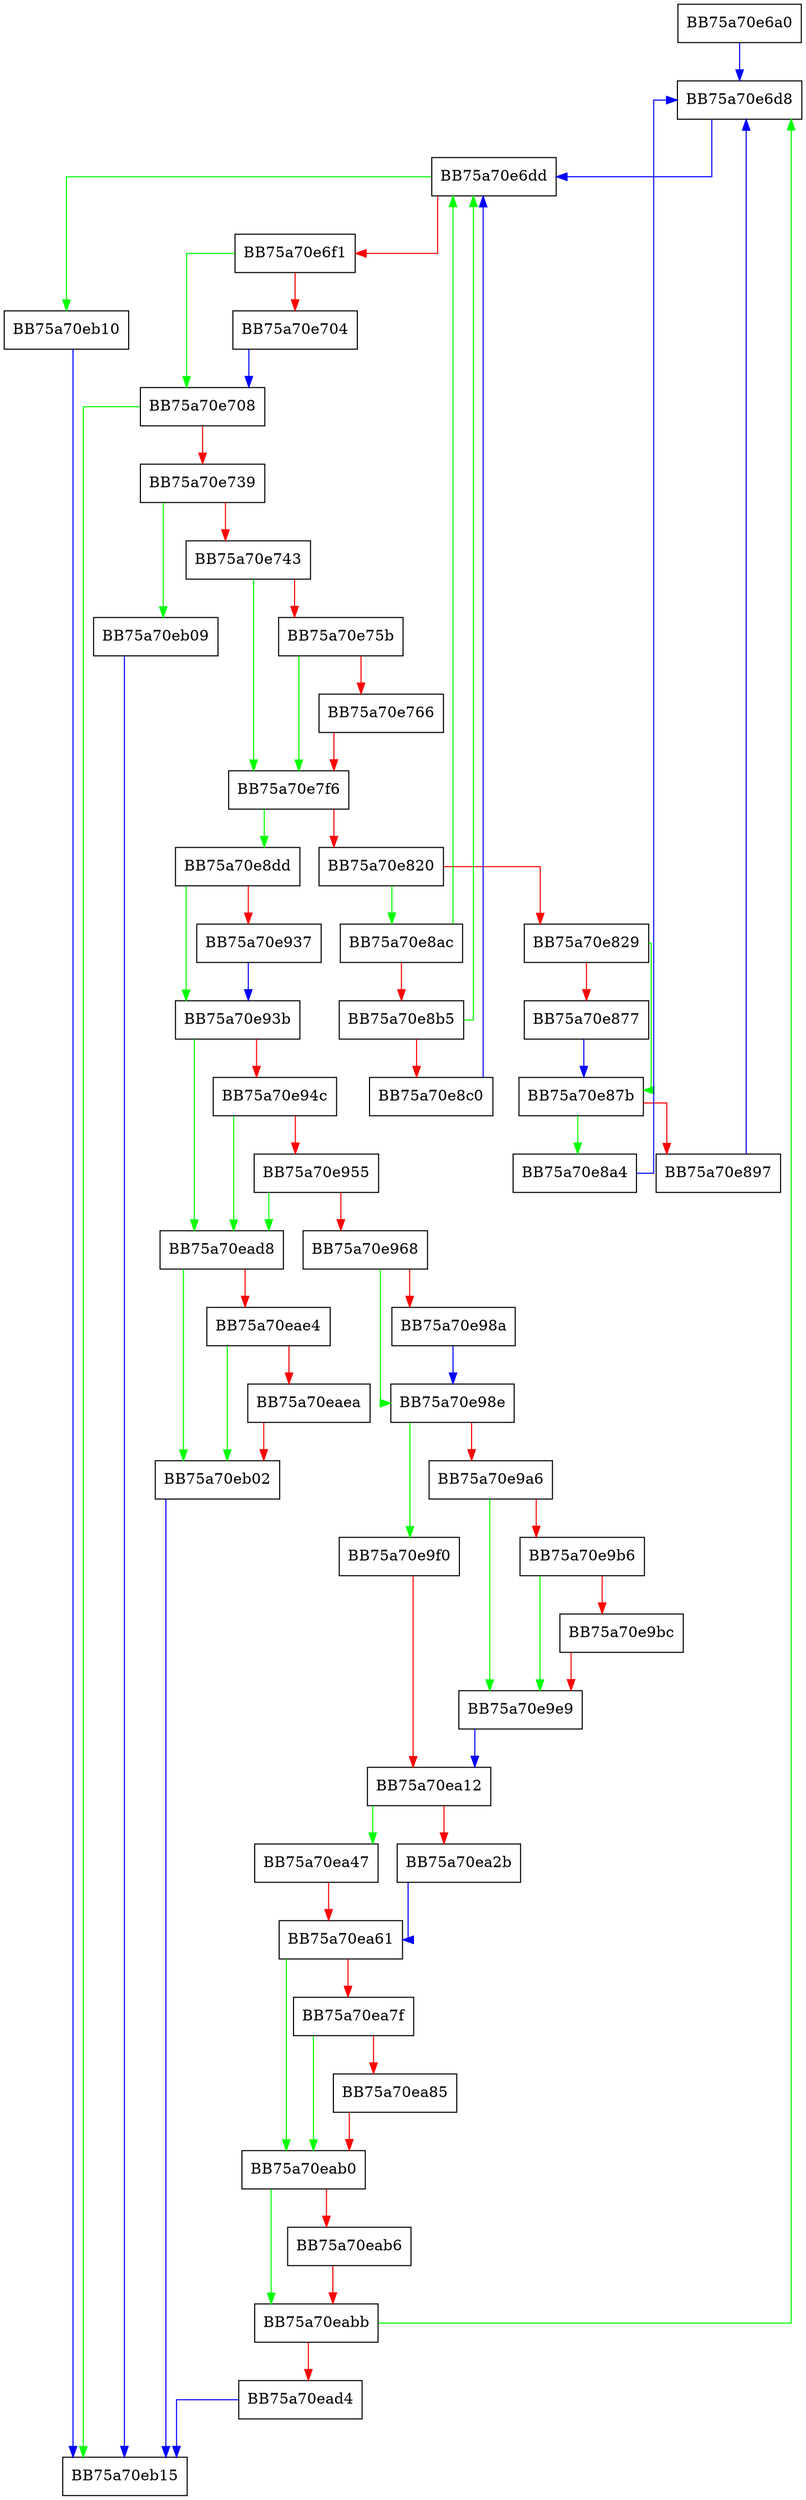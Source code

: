 digraph FindNext {
  node [shape="box"];
  graph [splines=ortho];
  BB75a70e6a0 -> BB75a70e6d8 [color="blue"];
  BB75a70e6d8 -> BB75a70e6dd [color="blue"];
  BB75a70e6dd -> BB75a70eb10 [color="green"];
  BB75a70e6dd -> BB75a70e6f1 [color="red"];
  BB75a70e6f1 -> BB75a70e708 [color="green"];
  BB75a70e6f1 -> BB75a70e704 [color="red"];
  BB75a70e704 -> BB75a70e708 [color="blue"];
  BB75a70e708 -> BB75a70eb15 [color="green"];
  BB75a70e708 -> BB75a70e739 [color="red"];
  BB75a70e739 -> BB75a70eb09 [color="green"];
  BB75a70e739 -> BB75a70e743 [color="red"];
  BB75a70e743 -> BB75a70e7f6 [color="green"];
  BB75a70e743 -> BB75a70e75b [color="red"];
  BB75a70e75b -> BB75a70e7f6 [color="green"];
  BB75a70e75b -> BB75a70e766 [color="red"];
  BB75a70e766 -> BB75a70e7f6 [color="red"];
  BB75a70e7f6 -> BB75a70e8dd [color="green"];
  BB75a70e7f6 -> BB75a70e820 [color="red"];
  BB75a70e820 -> BB75a70e8ac [color="green"];
  BB75a70e820 -> BB75a70e829 [color="red"];
  BB75a70e829 -> BB75a70e87b [color="green"];
  BB75a70e829 -> BB75a70e877 [color="red"];
  BB75a70e877 -> BB75a70e87b [color="blue"];
  BB75a70e87b -> BB75a70e8a4 [color="green"];
  BB75a70e87b -> BB75a70e897 [color="red"];
  BB75a70e897 -> BB75a70e6d8 [color="blue"];
  BB75a70e8a4 -> BB75a70e6d8 [color="blue"];
  BB75a70e8ac -> BB75a70e6dd [color="green"];
  BB75a70e8ac -> BB75a70e8b5 [color="red"];
  BB75a70e8b5 -> BB75a70e6dd [color="green"];
  BB75a70e8b5 -> BB75a70e8c0 [color="red"];
  BB75a70e8c0 -> BB75a70e6dd [color="blue"];
  BB75a70e8dd -> BB75a70e93b [color="green"];
  BB75a70e8dd -> BB75a70e937 [color="red"];
  BB75a70e937 -> BB75a70e93b [color="blue"];
  BB75a70e93b -> BB75a70ead8 [color="green"];
  BB75a70e93b -> BB75a70e94c [color="red"];
  BB75a70e94c -> BB75a70ead8 [color="green"];
  BB75a70e94c -> BB75a70e955 [color="red"];
  BB75a70e955 -> BB75a70ead8 [color="green"];
  BB75a70e955 -> BB75a70e968 [color="red"];
  BB75a70e968 -> BB75a70e98e [color="green"];
  BB75a70e968 -> BB75a70e98a [color="red"];
  BB75a70e98a -> BB75a70e98e [color="blue"];
  BB75a70e98e -> BB75a70e9f0 [color="green"];
  BB75a70e98e -> BB75a70e9a6 [color="red"];
  BB75a70e9a6 -> BB75a70e9e9 [color="green"];
  BB75a70e9a6 -> BB75a70e9b6 [color="red"];
  BB75a70e9b6 -> BB75a70e9e9 [color="green"];
  BB75a70e9b6 -> BB75a70e9bc [color="red"];
  BB75a70e9bc -> BB75a70e9e9 [color="red"];
  BB75a70e9e9 -> BB75a70ea12 [color="blue"];
  BB75a70e9f0 -> BB75a70ea12 [color="red"];
  BB75a70ea12 -> BB75a70ea47 [color="green"];
  BB75a70ea12 -> BB75a70ea2b [color="red"];
  BB75a70ea2b -> BB75a70ea61 [color="blue"];
  BB75a70ea47 -> BB75a70ea61 [color="red"];
  BB75a70ea61 -> BB75a70eab0 [color="green"];
  BB75a70ea61 -> BB75a70ea7f [color="red"];
  BB75a70ea7f -> BB75a70eab0 [color="green"];
  BB75a70ea7f -> BB75a70ea85 [color="red"];
  BB75a70ea85 -> BB75a70eab0 [color="red"];
  BB75a70eab0 -> BB75a70eabb [color="green"];
  BB75a70eab0 -> BB75a70eab6 [color="red"];
  BB75a70eab6 -> BB75a70eabb [color="red"];
  BB75a70eabb -> BB75a70e6d8 [color="green"];
  BB75a70eabb -> BB75a70ead4 [color="red"];
  BB75a70ead4 -> BB75a70eb15 [color="blue"];
  BB75a70ead8 -> BB75a70eb02 [color="green"];
  BB75a70ead8 -> BB75a70eae4 [color="red"];
  BB75a70eae4 -> BB75a70eb02 [color="green"];
  BB75a70eae4 -> BB75a70eaea [color="red"];
  BB75a70eaea -> BB75a70eb02 [color="red"];
  BB75a70eb02 -> BB75a70eb15 [color="blue"];
  BB75a70eb09 -> BB75a70eb15 [color="blue"];
  BB75a70eb10 -> BB75a70eb15 [color="blue"];
}